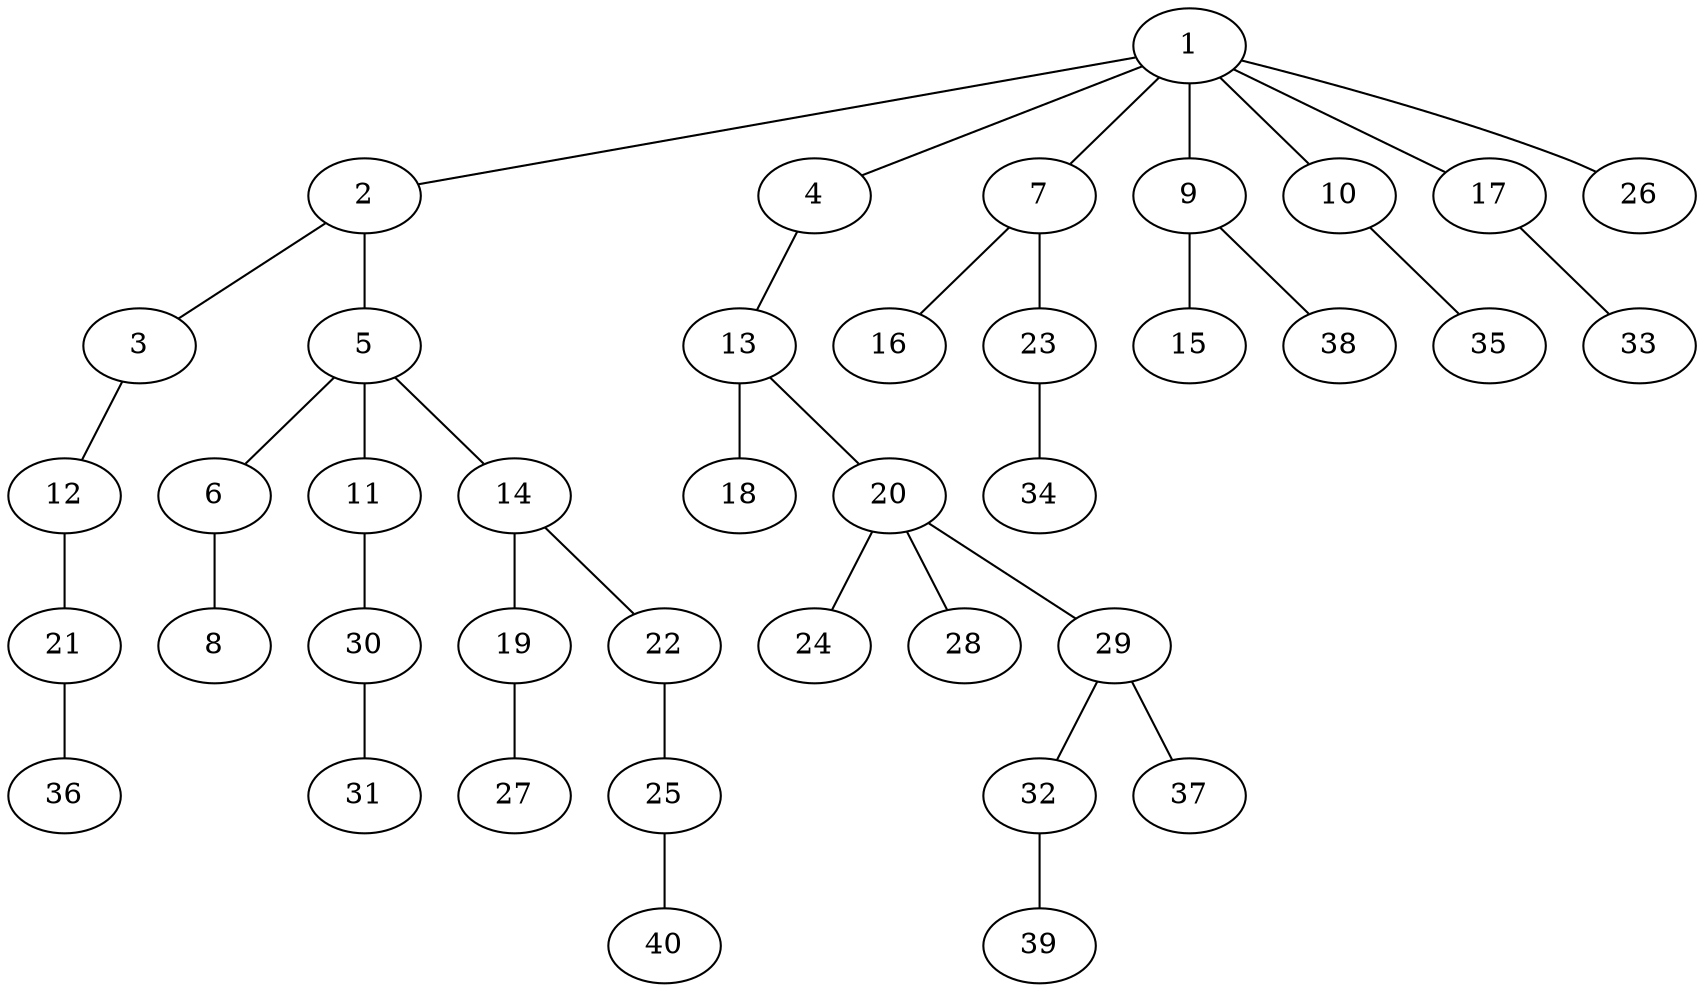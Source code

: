 graph graphname {1--2
1--4
1--7
1--9
1--10
1--17
1--26
2--3
2--5
3--12
4--13
5--6
5--11
5--14
6--8
7--16
7--23
9--15
9--38
10--35
11--30
12--21
13--18
13--20
14--19
14--22
17--33
19--27
20--24
20--28
20--29
21--36
22--25
23--34
25--40
29--32
29--37
30--31
32--39
}
